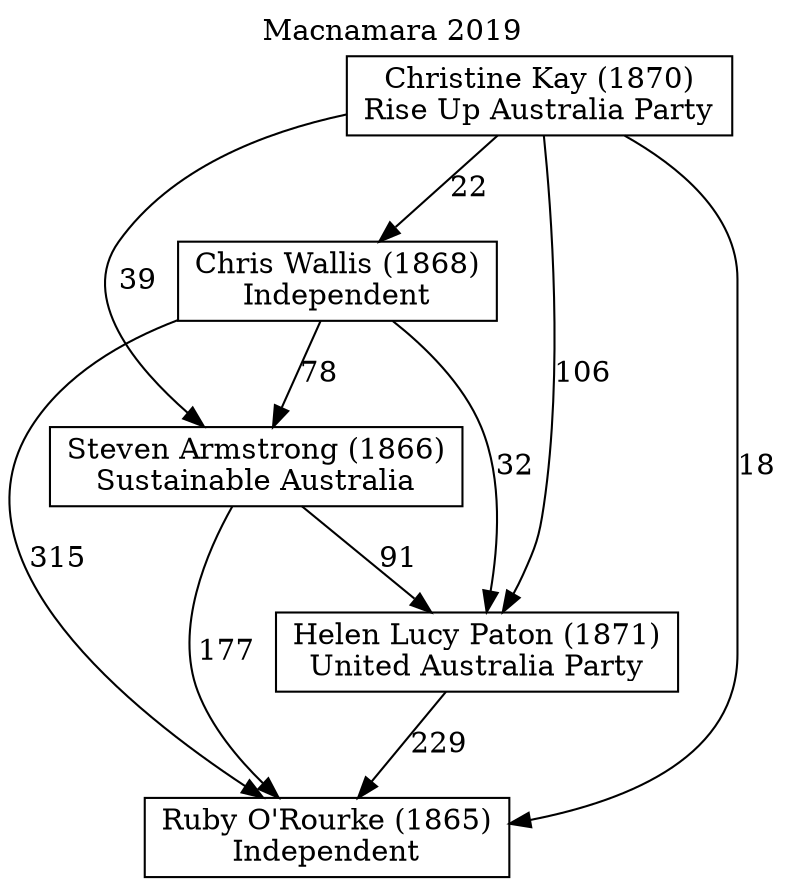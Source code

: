 // House preference flow
digraph "Ruby O'Rourke (1865)_Macnamara_2019" {
	graph [label="Macnamara 2019" labelloc=t mclimit=10]
	node [shape=box]
	"Ruby O'Rourke (1865)" [label="Ruby O'Rourke (1865)
Independent"]
	"Helen Lucy Paton (1871)" [label="Helen Lucy Paton (1871)
United Australia Party"]
	"Steven Armstrong (1866)" [label="Steven Armstrong (1866)
Sustainable Australia"]
	"Chris Wallis (1868)" [label="Chris Wallis (1868)
Independent"]
	"Christine Kay (1870)" [label="Christine Kay (1870)
Rise Up Australia Party"]
	"Helen Lucy Paton (1871)" -> "Ruby O'Rourke (1865)" [label=229]
	"Steven Armstrong (1866)" -> "Helen Lucy Paton (1871)" [label=91]
	"Chris Wallis (1868)" -> "Steven Armstrong (1866)" [label=78]
	"Christine Kay (1870)" -> "Chris Wallis (1868)" [label=22]
	"Steven Armstrong (1866)" -> "Ruby O'Rourke (1865)" [label=177]
	"Chris Wallis (1868)" -> "Ruby O'Rourke (1865)" [label=315]
	"Christine Kay (1870)" -> "Ruby O'Rourke (1865)" [label=18]
	"Christine Kay (1870)" -> "Steven Armstrong (1866)" [label=39]
	"Chris Wallis (1868)" -> "Helen Lucy Paton (1871)" [label=32]
	"Christine Kay (1870)" -> "Helen Lucy Paton (1871)" [label=106]
}
